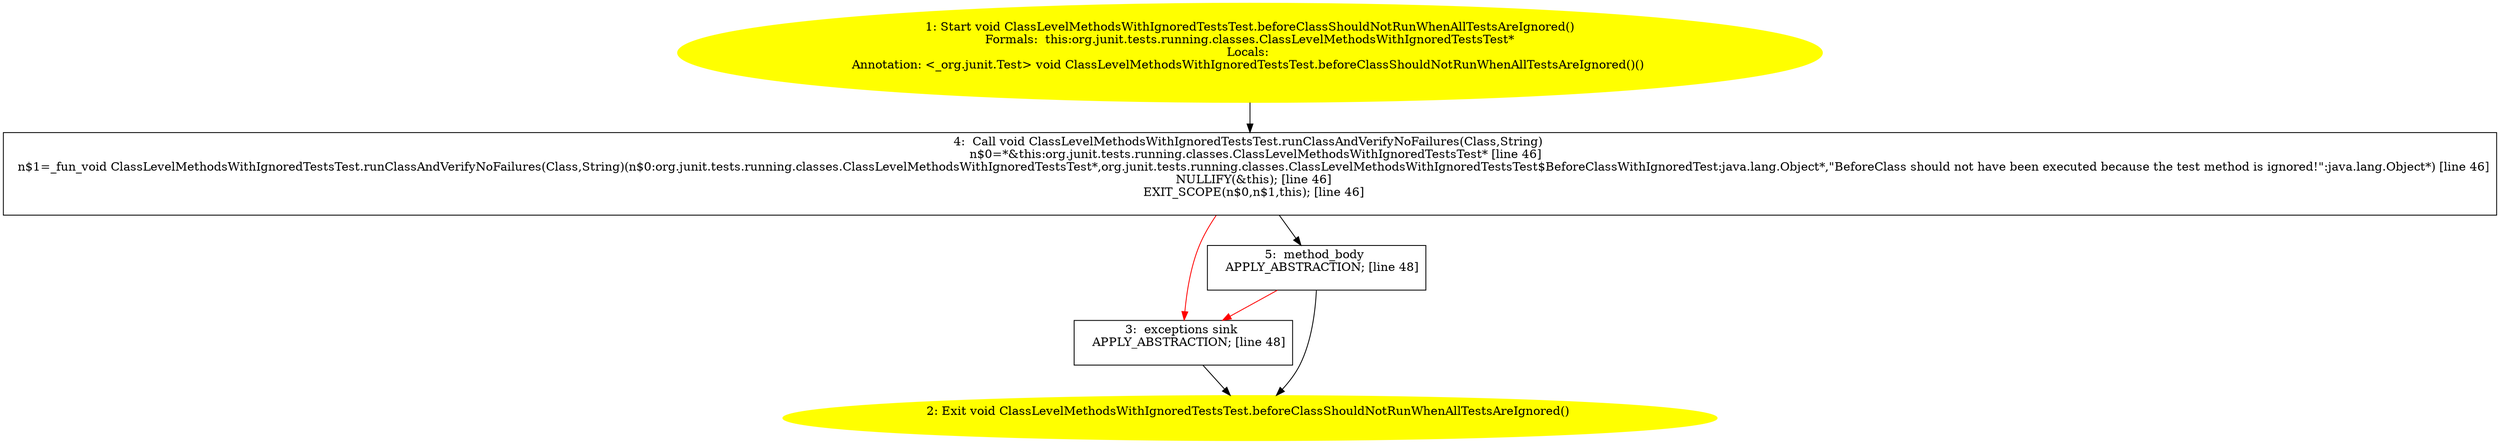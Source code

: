 /* @generated */
digraph cfg {
"org.junit.tests.running.classes.ClassLevelMethodsWithIgnoredTestsTest.beforeClassShouldNotRunWhenAll.c3e8dcb271ae8a9b3485622b6ccc52be_1" [label="1: Start void ClassLevelMethodsWithIgnoredTestsTest.beforeClassShouldNotRunWhenAllTestsAreIgnored()\nFormals:  this:org.junit.tests.running.classes.ClassLevelMethodsWithIgnoredTestsTest*\nLocals: \nAnnotation: <_org.junit.Test> void ClassLevelMethodsWithIgnoredTestsTest.beforeClassShouldNotRunWhenAllTestsAreIgnored()() \n  " color=yellow style=filled]
	

	 "org.junit.tests.running.classes.ClassLevelMethodsWithIgnoredTestsTest.beforeClassShouldNotRunWhenAll.c3e8dcb271ae8a9b3485622b6ccc52be_1" -> "org.junit.tests.running.classes.ClassLevelMethodsWithIgnoredTestsTest.beforeClassShouldNotRunWhenAll.c3e8dcb271ae8a9b3485622b6ccc52be_4" ;
"org.junit.tests.running.classes.ClassLevelMethodsWithIgnoredTestsTest.beforeClassShouldNotRunWhenAll.c3e8dcb271ae8a9b3485622b6ccc52be_2" [label="2: Exit void ClassLevelMethodsWithIgnoredTestsTest.beforeClassShouldNotRunWhenAllTestsAreIgnored() \n  " color=yellow style=filled]
	

"org.junit.tests.running.classes.ClassLevelMethodsWithIgnoredTestsTest.beforeClassShouldNotRunWhenAll.c3e8dcb271ae8a9b3485622b6ccc52be_3" [label="3:  exceptions sink \n   APPLY_ABSTRACTION; [line 48]\n " shape="box"]
	

	 "org.junit.tests.running.classes.ClassLevelMethodsWithIgnoredTestsTest.beforeClassShouldNotRunWhenAll.c3e8dcb271ae8a9b3485622b6ccc52be_3" -> "org.junit.tests.running.classes.ClassLevelMethodsWithIgnoredTestsTest.beforeClassShouldNotRunWhenAll.c3e8dcb271ae8a9b3485622b6ccc52be_2" ;
"org.junit.tests.running.classes.ClassLevelMethodsWithIgnoredTestsTest.beforeClassShouldNotRunWhenAll.c3e8dcb271ae8a9b3485622b6ccc52be_4" [label="4:  Call void ClassLevelMethodsWithIgnoredTestsTest.runClassAndVerifyNoFailures(Class,String) \n   n$0=*&this:org.junit.tests.running.classes.ClassLevelMethodsWithIgnoredTestsTest* [line 46]\n  n$1=_fun_void ClassLevelMethodsWithIgnoredTestsTest.runClassAndVerifyNoFailures(Class,String)(n$0:org.junit.tests.running.classes.ClassLevelMethodsWithIgnoredTestsTest*,org.junit.tests.running.classes.ClassLevelMethodsWithIgnoredTestsTest$BeforeClassWithIgnoredTest:java.lang.Object*,\"BeforeClass should not have been executed because the test method is ignored!\":java.lang.Object*) [line 46]\n  NULLIFY(&this); [line 46]\n  EXIT_SCOPE(n$0,n$1,this); [line 46]\n " shape="box"]
	

	 "org.junit.tests.running.classes.ClassLevelMethodsWithIgnoredTestsTest.beforeClassShouldNotRunWhenAll.c3e8dcb271ae8a9b3485622b6ccc52be_4" -> "org.junit.tests.running.classes.ClassLevelMethodsWithIgnoredTestsTest.beforeClassShouldNotRunWhenAll.c3e8dcb271ae8a9b3485622b6ccc52be_5" ;
	 "org.junit.tests.running.classes.ClassLevelMethodsWithIgnoredTestsTest.beforeClassShouldNotRunWhenAll.c3e8dcb271ae8a9b3485622b6ccc52be_4" -> "org.junit.tests.running.classes.ClassLevelMethodsWithIgnoredTestsTest.beforeClassShouldNotRunWhenAll.c3e8dcb271ae8a9b3485622b6ccc52be_3" [color="red" ];
"org.junit.tests.running.classes.ClassLevelMethodsWithIgnoredTestsTest.beforeClassShouldNotRunWhenAll.c3e8dcb271ae8a9b3485622b6ccc52be_5" [label="5:  method_body \n   APPLY_ABSTRACTION; [line 48]\n " shape="box"]
	

	 "org.junit.tests.running.classes.ClassLevelMethodsWithIgnoredTestsTest.beforeClassShouldNotRunWhenAll.c3e8dcb271ae8a9b3485622b6ccc52be_5" -> "org.junit.tests.running.classes.ClassLevelMethodsWithIgnoredTestsTest.beforeClassShouldNotRunWhenAll.c3e8dcb271ae8a9b3485622b6ccc52be_2" ;
	 "org.junit.tests.running.classes.ClassLevelMethodsWithIgnoredTestsTest.beforeClassShouldNotRunWhenAll.c3e8dcb271ae8a9b3485622b6ccc52be_5" -> "org.junit.tests.running.classes.ClassLevelMethodsWithIgnoredTestsTest.beforeClassShouldNotRunWhenAll.c3e8dcb271ae8a9b3485622b6ccc52be_3" [color="red" ];
}
